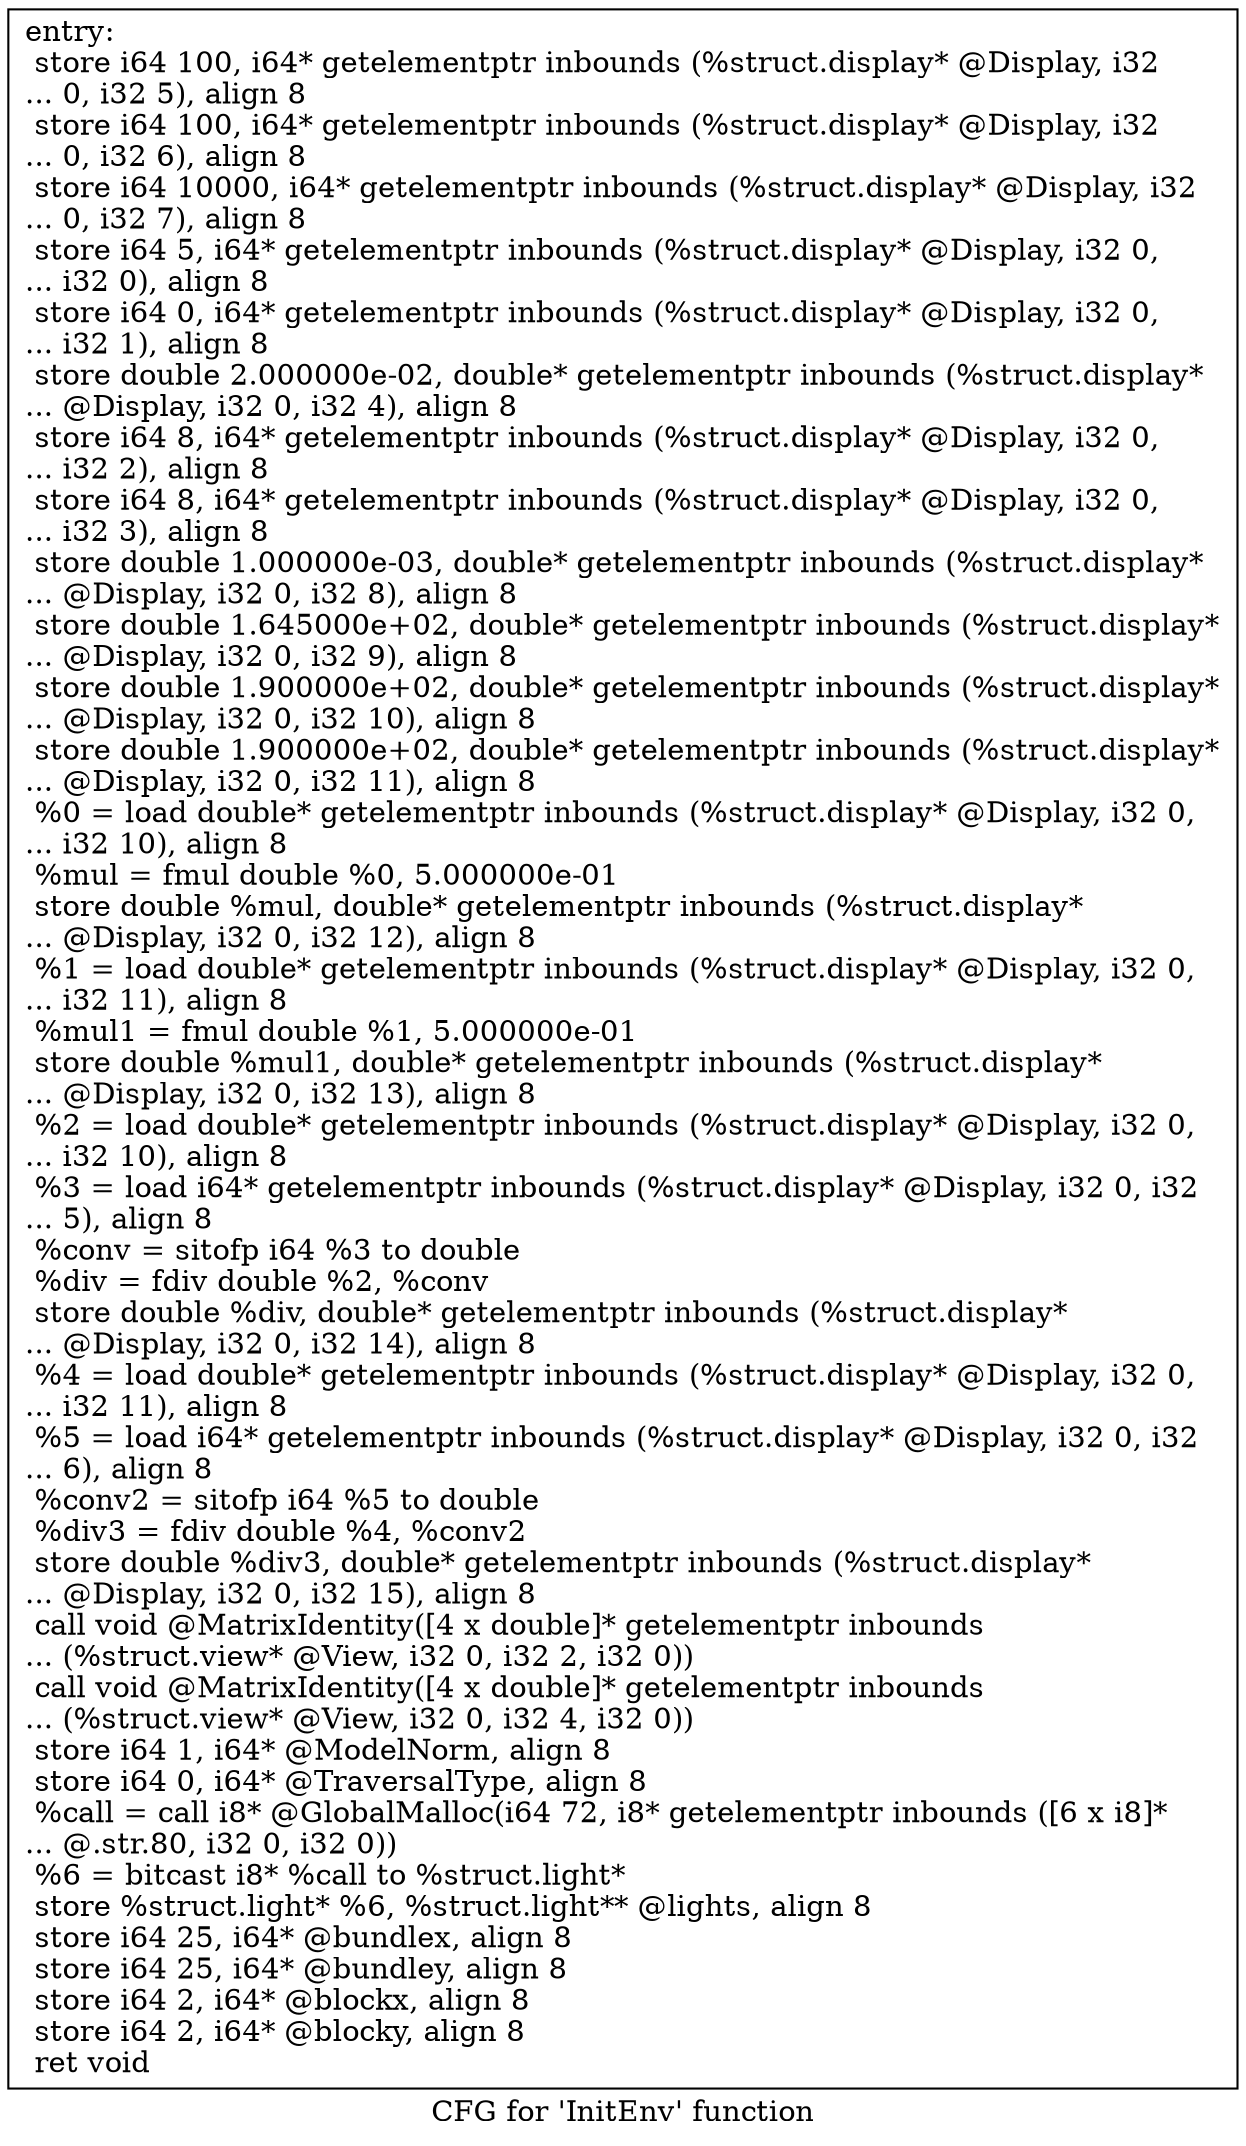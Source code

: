 digraph "CFG for 'InitEnv' function" {
	label="CFG for 'InitEnv' function";

	Node0x5f0cc30 [shape=record,label="{entry:\l  store i64 100, i64* getelementptr inbounds (%struct.display* @Display, i32\l... 0, i32 5), align 8\l  store i64 100, i64* getelementptr inbounds (%struct.display* @Display, i32\l... 0, i32 6), align 8\l  store i64 10000, i64* getelementptr inbounds (%struct.display* @Display, i32\l... 0, i32 7), align 8\l  store i64 5, i64* getelementptr inbounds (%struct.display* @Display, i32 0,\l... i32 0), align 8\l  store i64 0, i64* getelementptr inbounds (%struct.display* @Display, i32 0,\l... i32 1), align 8\l  store double 2.000000e-02, double* getelementptr inbounds (%struct.display*\l... @Display, i32 0, i32 4), align 8\l  store i64 8, i64* getelementptr inbounds (%struct.display* @Display, i32 0,\l... i32 2), align 8\l  store i64 8, i64* getelementptr inbounds (%struct.display* @Display, i32 0,\l... i32 3), align 8\l  store double 1.000000e-03, double* getelementptr inbounds (%struct.display*\l... @Display, i32 0, i32 8), align 8\l  store double 1.645000e+02, double* getelementptr inbounds (%struct.display*\l... @Display, i32 0, i32 9), align 8\l  store double 1.900000e+02, double* getelementptr inbounds (%struct.display*\l... @Display, i32 0, i32 10), align 8\l  store double 1.900000e+02, double* getelementptr inbounds (%struct.display*\l... @Display, i32 0, i32 11), align 8\l  %0 = load double* getelementptr inbounds (%struct.display* @Display, i32 0,\l... i32 10), align 8\l  %mul = fmul double %0, 5.000000e-01\l  store double %mul, double* getelementptr inbounds (%struct.display*\l... @Display, i32 0, i32 12), align 8\l  %1 = load double* getelementptr inbounds (%struct.display* @Display, i32 0,\l... i32 11), align 8\l  %mul1 = fmul double %1, 5.000000e-01\l  store double %mul1, double* getelementptr inbounds (%struct.display*\l... @Display, i32 0, i32 13), align 8\l  %2 = load double* getelementptr inbounds (%struct.display* @Display, i32 0,\l... i32 10), align 8\l  %3 = load i64* getelementptr inbounds (%struct.display* @Display, i32 0, i32\l... 5), align 8\l  %conv = sitofp i64 %3 to double\l  %div = fdiv double %2, %conv\l  store double %div, double* getelementptr inbounds (%struct.display*\l... @Display, i32 0, i32 14), align 8\l  %4 = load double* getelementptr inbounds (%struct.display* @Display, i32 0,\l... i32 11), align 8\l  %5 = load i64* getelementptr inbounds (%struct.display* @Display, i32 0, i32\l... 6), align 8\l  %conv2 = sitofp i64 %5 to double\l  %div3 = fdiv double %4, %conv2\l  store double %div3, double* getelementptr inbounds (%struct.display*\l... @Display, i32 0, i32 15), align 8\l  call void @MatrixIdentity([4 x double]* getelementptr inbounds\l... (%struct.view* @View, i32 0, i32 2, i32 0))\l  call void @MatrixIdentity([4 x double]* getelementptr inbounds\l... (%struct.view* @View, i32 0, i32 4, i32 0))\l  store i64 1, i64* @ModelNorm, align 8\l  store i64 0, i64* @TraversalType, align 8\l  %call = call i8* @GlobalMalloc(i64 72, i8* getelementptr inbounds ([6 x i8]*\l... @.str.80, i32 0, i32 0))\l  %6 = bitcast i8* %call to %struct.light*\l  store %struct.light* %6, %struct.light** @lights, align 8\l  store i64 25, i64* @bundlex, align 8\l  store i64 25, i64* @bundley, align 8\l  store i64 2, i64* @blockx, align 8\l  store i64 2, i64* @blocky, align 8\l  ret void\l}"];
}
